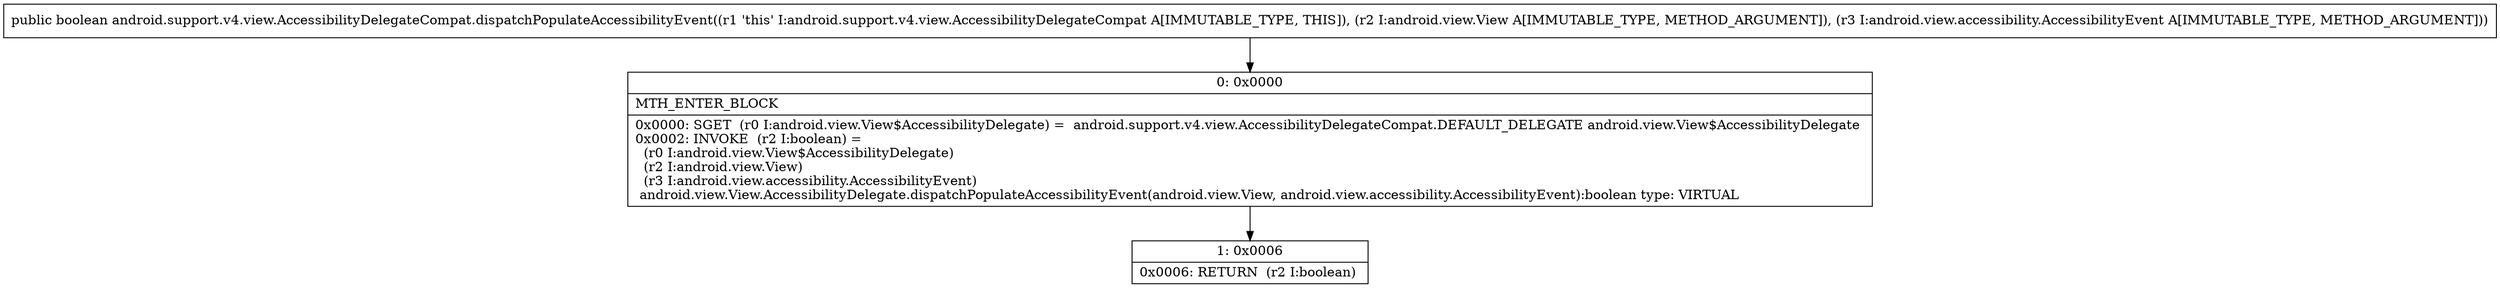 digraph "CFG forandroid.support.v4.view.AccessibilityDelegateCompat.dispatchPopulateAccessibilityEvent(Landroid\/view\/View;Landroid\/view\/accessibility\/AccessibilityEvent;)Z" {
Node_0 [shape=record,label="{0\:\ 0x0000|MTH_ENTER_BLOCK\l|0x0000: SGET  (r0 I:android.view.View$AccessibilityDelegate) =  android.support.v4.view.AccessibilityDelegateCompat.DEFAULT_DELEGATE android.view.View$AccessibilityDelegate \l0x0002: INVOKE  (r2 I:boolean) = \l  (r0 I:android.view.View$AccessibilityDelegate)\l  (r2 I:android.view.View)\l  (r3 I:android.view.accessibility.AccessibilityEvent)\l android.view.View.AccessibilityDelegate.dispatchPopulateAccessibilityEvent(android.view.View, android.view.accessibility.AccessibilityEvent):boolean type: VIRTUAL \l}"];
Node_1 [shape=record,label="{1\:\ 0x0006|0x0006: RETURN  (r2 I:boolean) \l}"];
MethodNode[shape=record,label="{public boolean android.support.v4.view.AccessibilityDelegateCompat.dispatchPopulateAccessibilityEvent((r1 'this' I:android.support.v4.view.AccessibilityDelegateCompat A[IMMUTABLE_TYPE, THIS]), (r2 I:android.view.View A[IMMUTABLE_TYPE, METHOD_ARGUMENT]), (r3 I:android.view.accessibility.AccessibilityEvent A[IMMUTABLE_TYPE, METHOD_ARGUMENT])) }"];
MethodNode -> Node_0;
Node_0 -> Node_1;
}

